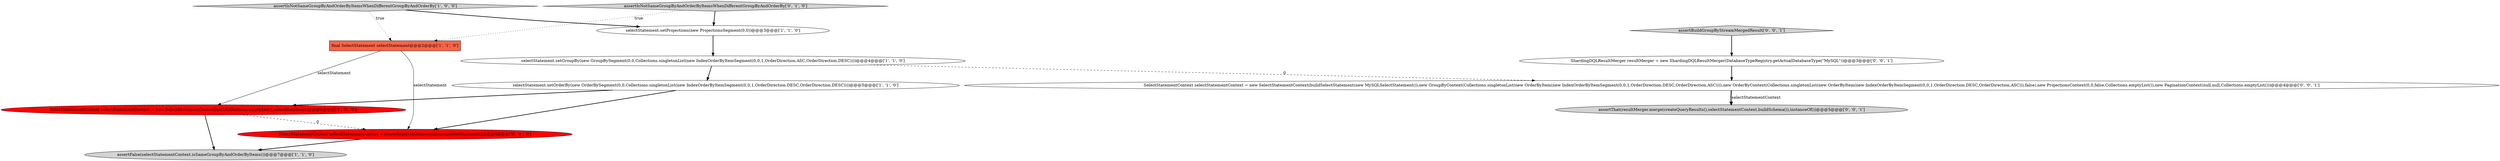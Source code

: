 digraph {
3 [style = filled, label = "selectStatement.setProjections(new ProjectionsSegment(0,0))@@@3@@@['1', '1', '0']", fillcolor = white, shape = ellipse image = "AAA0AAABBB1BBB"];
4 [style = filled, label = "selectStatement.setOrderBy(new OrderBySegment(0,0,Collections.singletonList(new IndexOrderByItemSegment(0,0,1,OrderDirection.DESC,OrderDirection.DESC))))@@@5@@@['1', '1', '0']", fillcolor = white, shape = ellipse image = "AAA0AAABBB1BBB"];
2 [style = filled, label = "assertIsNotSameGroupByAndOrderByItemsWhenDifferentGroupByAndOrderBy['1', '0', '0']", fillcolor = lightgray, shape = diamond image = "AAA0AAABBB1BBB"];
0 [style = filled, label = "final SelectStatement selectStatement@@@2@@@['1', '1', '0']", fillcolor = tomato, shape = box image = "AAA0AAABBB1BBB"];
5 [style = filled, label = "SelectStatementContext selectStatementContext = new SelectStatementContext(null,Collections.emptyList(),selectStatement)@@@6@@@['1', '0', '0']", fillcolor = red, shape = ellipse image = "AAA1AAABBB1BBB"];
6 [style = filled, label = "selectStatement.setGroupBy(new GroupBySegment(0,0,Collections.singletonList(new IndexOrderByItemSegment(0,0,1,OrderDirection.ASC,OrderDirection.DESC))))@@@4@@@['1', '1', '0']", fillcolor = white, shape = ellipse image = "AAA0AAABBB1BBB"];
11 [style = filled, label = "ShardingDQLResultMerger resultMerger = new ShardingDQLResultMerger(DatabaseTypeRegistry.getActualDatabaseType(\"MySQL\"))@@@3@@@['0', '0', '1']", fillcolor = white, shape = ellipse image = "AAA0AAABBB3BBB"];
8 [style = filled, label = "assertIsNotSameGroupByAndOrderByItemsWhenDifferentGroupByAndOrderBy['0', '1', '0']", fillcolor = lightgray, shape = diamond image = "AAA0AAABBB2BBB"];
1 [style = filled, label = "assertFalse(selectStatementContext.isSameGroupByAndOrderByItems())@@@7@@@['1', '1', '0']", fillcolor = lightgray, shape = ellipse image = "AAA0AAABBB1BBB"];
7 [style = filled, label = "SelectStatementContext selectStatementContext = createSelectStatementContext(selectStatement)@@@6@@@['0', '1', '0']", fillcolor = red, shape = ellipse image = "AAA1AAABBB2BBB"];
9 [style = filled, label = "SelectStatementContext selectStatementContext = new SelectStatementContext(buildSelectStatement(new MySQLSelectStatement()),new GroupByContext(Collections.singletonList(new OrderByItem(new IndexOrderByItemSegment(0,0,1,OrderDirection.DESC,OrderDirection.ASC)))),new OrderByContext(Collections.singletonList(new OrderByItem(new IndexOrderByItemSegment(0,0,1,OrderDirection.DESC,OrderDirection.ASC))),false),new ProjectionsContext(0,0,false,Collections.emptyList()),new PaginationContext(null,null,Collections.emptyList()))@@@4@@@['0', '0', '1']", fillcolor = white, shape = ellipse image = "AAA0AAABBB3BBB"];
10 [style = filled, label = "assertThat(resultMerger.merge(createQueryResults(),selectStatementContext,buildSchema()),instanceOf())@@@5@@@['0', '0', '1']", fillcolor = lightgray, shape = ellipse image = "AAA0AAABBB3BBB"];
12 [style = filled, label = "assertBuildGroupByStreamMergedResult['0', '0', '1']", fillcolor = lightgray, shape = diamond image = "AAA0AAABBB3BBB"];
6->4 [style = bold, label=""];
0->7 [style = solid, label="selectStatement"];
3->6 [style = bold, label=""];
5->1 [style = bold, label=""];
8->0 [style = dotted, label="true"];
0->5 [style = solid, label="selectStatement"];
7->1 [style = bold, label=""];
2->0 [style = dotted, label="true"];
9->10 [style = bold, label=""];
5->7 [style = dashed, label="0"];
6->9 [style = dashed, label="0"];
11->9 [style = bold, label=""];
4->5 [style = bold, label=""];
4->7 [style = bold, label=""];
2->3 [style = bold, label=""];
9->10 [style = solid, label="selectStatementContext"];
8->3 [style = bold, label=""];
12->11 [style = bold, label=""];
}
